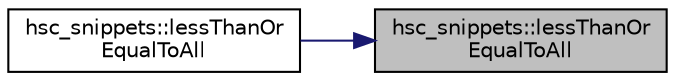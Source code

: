 digraph "hsc_snippets::lessThanOrEqualToAll"
{
 // INTERACTIVE_SVG=YES
 // LATEX_PDF_SIZE
  edge [fontname="Helvetica",fontsize="10",labelfontname="Helvetica",labelfontsize="10"];
  node [fontname="Helvetica",fontsize="10",shape=record];
  rankdir="RL";
  Node1 [label="hsc_snippets::lessThanOr\lEqualToAll",height=0.2,width=0.4,color="black", fillcolor="grey75", style="filled", fontcolor="black",tooltip=" "];
  Node1 -> Node2 [dir="back",color="midnightblue",fontsize="10",style="solid",fontname="Helvetica"];
  Node2 [label="hsc_snippets::lessThanOr\lEqualToAll",height=0.2,width=0.4,color="black", fillcolor="white", style="filled",URL="$namespacehsc__snippets.html#a0e874c9c2bfef67800a520d9ccf60805",tooltip=" "];
}
